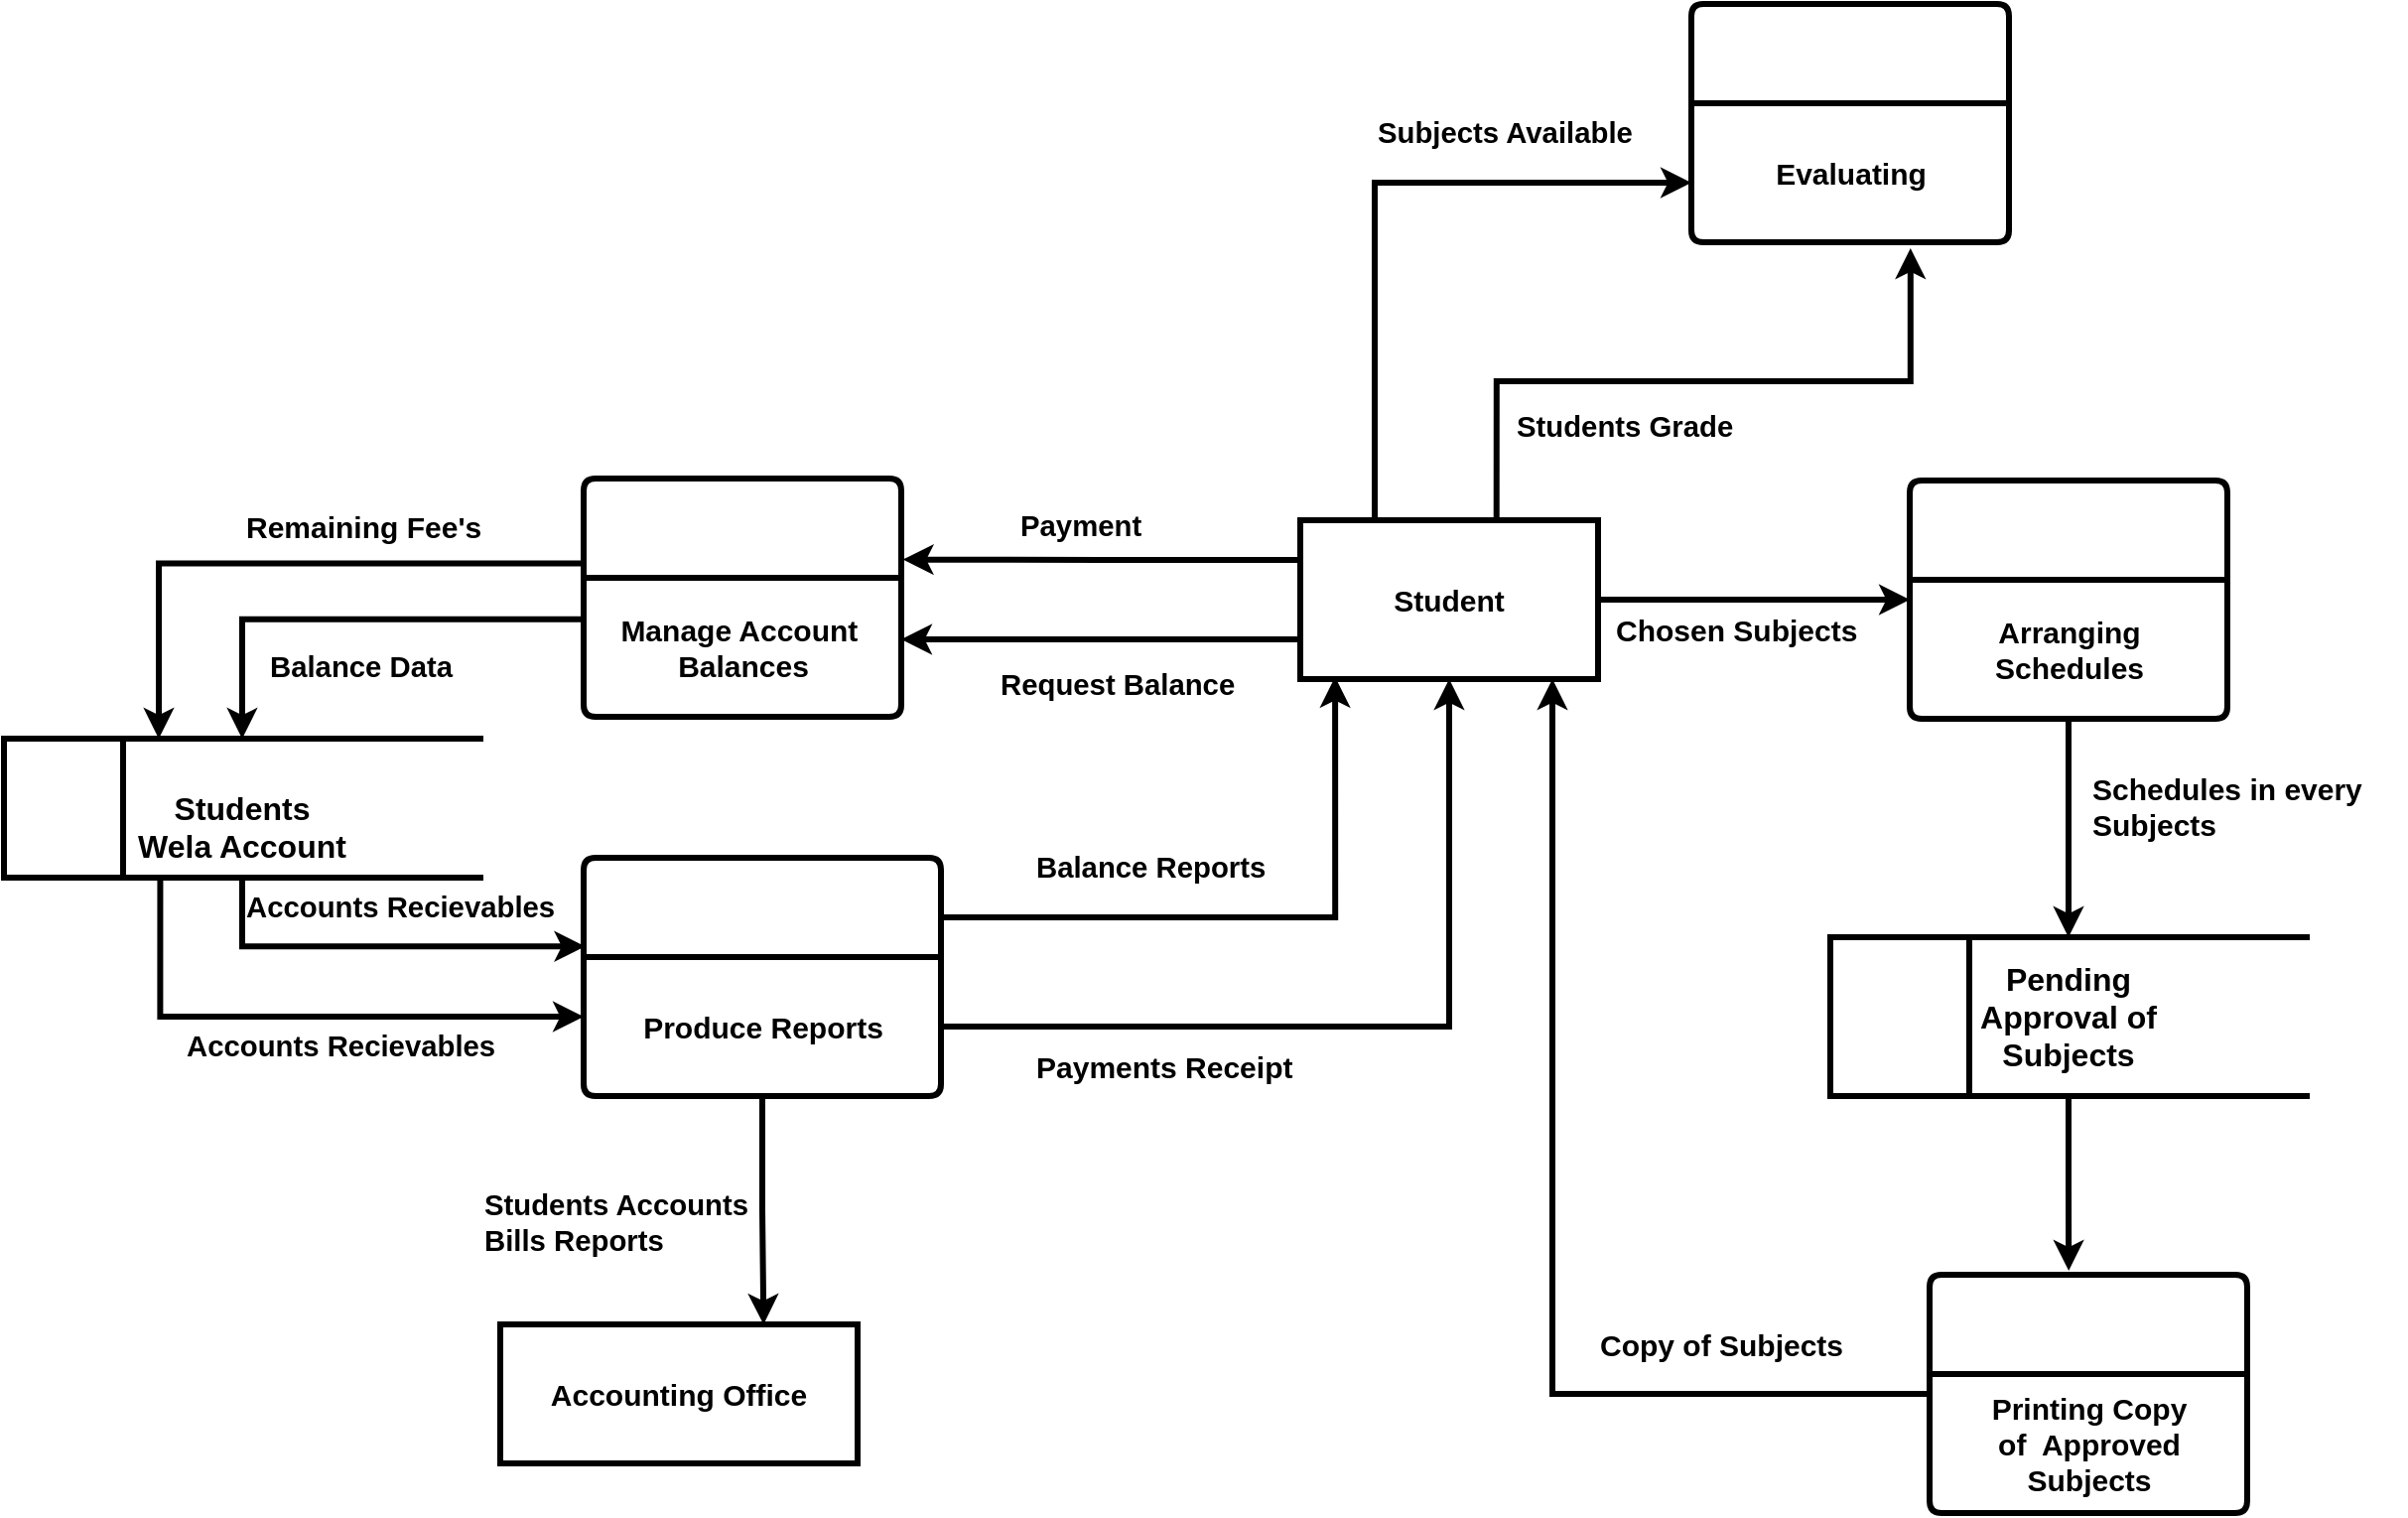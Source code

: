 <mxfile version="21.7.5" type="device">
  <diagram name="Page-1" id="HWuAZYa7vLfO5rIsiy_T">
    <mxGraphModel dx="1479" dy="1441" grid="1" gridSize="10" guides="1" tooltips="1" connect="1" arrows="1" fold="1" page="1" pageScale="1" pageWidth="850" pageHeight="1100" background="none" math="0" shadow="0">
      <root>
        <mxCell id="0" />
        <mxCell id="1" parent="0" />
        <mxCell id="ft1NnIo1mKDG3LehBfM9-3" value="" style="swimlane;childLayout=stackLayout;horizontal=1;startSize=50;horizontalStack=0;rounded=1;fontSize=14;fontStyle=0;strokeWidth=3;resizeParent=0;resizeLast=1;shadow=0;dashed=0;align=center;arcSize=4;whiteSpace=wrap;html=1;" parent="1" vertex="1">
          <mxGeometry x="340" y="-440" width="160" height="120" as="geometry">
            <mxRectangle x="70" y="100" width="80" height="50" as="alternateBounds" />
          </mxGeometry>
        </mxCell>
        <mxCell id="ft1NnIo1mKDG3LehBfM9-15" value="&lt;b&gt;&lt;font style=&quot;font-size: 15px;&quot;&gt;Evaluating&lt;/font&gt;&lt;/b&gt;&lt;span id=&quot;docs-internal-guid-b16e1cdb-7fff-e0be-6e62-8dd086bc350d&quot;&gt;&lt;/span&gt;&lt;span id=&quot;docs-internal-guid-b16e1cdb-7fff-e0be-6e62-8dd086bc350d&quot;&gt;&lt;/span&gt;" style="text;html=1;align=center;verticalAlign=middle;resizable=0;points=[];autosize=1;strokeColor=none;fillColor=none;" parent="ft1NnIo1mKDG3LehBfM9-3" vertex="1">
          <mxGeometry y="50" width="160" height="70" as="geometry" />
        </mxCell>
        <mxCell id="ft1NnIo1mKDG3LehBfM9-16" style="edgeStyle=orthogonalEdgeStyle;rounded=0;orthogonalLoop=1;jettySize=auto;html=1;entryX=0.69;entryY=1.043;entryDx=0;entryDy=0;strokeWidth=3;exitX=0.659;exitY=0.004;exitDx=0;exitDy=0;entryPerimeter=0;exitPerimeter=0;" parent="1" source="ft1NnIo1mKDG3LehBfM9-4" target="ft1NnIo1mKDG3LehBfM9-15" edge="1">
          <mxGeometry relative="1" as="geometry" />
        </mxCell>
        <mxCell id="ft1NnIo1mKDG3LehBfM9-24" style="edgeStyle=orthogonalEdgeStyle;rounded=0;orthogonalLoop=1;jettySize=auto;html=1;exitX=0;exitY=0.25;exitDx=0;exitDy=0;entryX=1.005;entryY=0.34;entryDx=0;entryDy=0;entryPerimeter=0;strokeWidth=3;" parent="1" source="ft1NnIo1mKDG3LehBfM9-4" target="ft1NnIo1mKDG3LehBfM9-22" edge="1">
          <mxGeometry relative="1" as="geometry">
            <mxPoint x="-48" y="-160" as="targetPoint" />
          </mxGeometry>
        </mxCell>
        <mxCell id="aCHUNYjd5ONpfvqQWO-F-3" style="edgeStyle=orthogonalEdgeStyle;rounded=0;orthogonalLoop=1;jettySize=auto;html=1;exitX=1;exitY=0.5;exitDx=0;exitDy=0;entryX=0;entryY=0.5;entryDx=0;entryDy=0;strokeWidth=3;" edge="1" parent="1" source="ft1NnIo1mKDG3LehBfM9-4" target="aCHUNYjd5ONpfvqQWO-F-1">
          <mxGeometry relative="1" as="geometry" />
        </mxCell>
        <mxCell id="aCHUNYjd5ONpfvqQWO-F-23" style="edgeStyle=orthogonalEdgeStyle;rounded=0;orthogonalLoop=1;jettySize=auto;html=1;exitX=0;exitY=0.75;exitDx=0;exitDy=0;strokeWidth=3;" edge="1" parent="1" source="ft1NnIo1mKDG3LehBfM9-4">
          <mxGeometry relative="1" as="geometry">
            <mxPoint x="-58" y="-120" as="targetPoint" />
          </mxGeometry>
        </mxCell>
        <mxCell id="aCHUNYjd5ONpfvqQWO-F-36" style="edgeStyle=orthogonalEdgeStyle;rounded=0;orthogonalLoop=1;jettySize=auto;html=1;exitX=0.25;exitY=0;exitDx=0;exitDy=0;entryX=0;entryY=0.75;entryDx=0;entryDy=0;strokeWidth=3;" edge="1" parent="1" source="ft1NnIo1mKDG3LehBfM9-4" target="ft1NnIo1mKDG3LehBfM9-3">
          <mxGeometry relative="1" as="geometry" />
        </mxCell>
        <mxCell id="ft1NnIo1mKDG3LehBfM9-4" value="&lt;b&gt;&lt;font style=&quot;font-size: 15px;&quot;&gt;Student&lt;/font&gt;&lt;/b&gt;" style="rounded=0;whiteSpace=wrap;html=1;strokeWidth=3;" parent="1" vertex="1">
          <mxGeometry x="143" y="-180" width="150" height="80" as="geometry" />
        </mxCell>
        <mxCell id="ft1NnIo1mKDG3LehBfM9-31" style="edgeStyle=orthogonalEdgeStyle;rounded=0;orthogonalLoop=1;jettySize=auto;html=1;exitX=0.328;exitY=1.01;exitDx=0;exitDy=0;strokeWidth=3;entryX=0;entryY=0.429;entryDx=0;entryDy=0;entryPerimeter=0;exitPerimeter=0;" parent="1" source="ft1NnIo1mKDG3LehBfM9-35" target="ft1NnIo1mKDG3LehBfM9-30" edge="1">
          <mxGeometry relative="1" as="geometry">
            <mxPoint x="-308" y="75" as="targetPoint" />
          </mxGeometry>
        </mxCell>
        <mxCell id="ft1NnIo1mKDG3LehBfM9-17" value="&lt;b style=&quot;font-weight:normal;&quot; id=&quot;docs-internal-guid-39375290-7fff-3938-4612-e801096b2502&quot;&gt;&lt;span style=&quot;font-size: 11pt; font-family: Arial, sans-serif; color: rgb(0, 0, 0); background-color: transparent; font-weight: 700; font-style: normal; font-variant: normal; text-decoration: none; vertical-align: baseline;&quot;&gt;Students Grade&lt;/span&gt;&lt;/b&gt;" style="text;whiteSpace=wrap;html=1;" parent="1" vertex="1">
          <mxGeometry x="250" y="-242" width="140" height="29" as="geometry" />
        </mxCell>
        <mxCell id="ft1NnIo1mKDG3LehBfM9-21" value="&lt;b style=&quot;font-weight:normal;&quot; id=&quot;docs-internal-guid-5a6dc2d1-7fff-d2d0-395e-1e1ae18f7ee9&quot;&gt;&lt;span style=&quot;font-size: 11pt; font-family: Arial, sans-serif; color: rgb(0, 0, 0); background-color: transparent; font-weight: 700; font-style: normal; font-variant: normal; text-decoration: none; vertical-align: baseline;&quot;&gt;Subjects Available&lt;/span&gt;&lt;/b&gt;" style="text;whiteSpace=wrap;html=1;" parent="1" vertex="1">
          <mxGeometry x="180" y="-390" width="160" height="40" as="geometry" />
        </mxCell>
        <mxCell id="ft1NnIo1mKDG3LehBfM9-26" style="edgeStyle=orthogonalEdgeStyle;rounded=0;orthogonalLoop=1;jettySize=auto;html=1;exitX=-0.005;exitY=0.356;exitDx=0;exitDy=0;exitPerimeter=0;strokeWidth=3;entryX=0.325;entryY=0;entryDx=0;entryDy=0;entryPerimeter=0;" parent="1" source="ft1NnIo1mKDG3LehBfM9-22" target="ft1NnIo1mKDG3LehBfM9-35" edge="1">
          <mxGeometry relative="1" as="geometry">
            <mxPoint x="-440" y="-80" as="targetPoint" />
          </mxGeometry>
        </mxCell>
        <mxCell id="ft1NnIo1mKDG3LehBfM9-22" value="" style="swimlane;childLayout=stackLayout;horizontal=1;startSize=50;horizontalStack=0;rounded=1;fontSize=14;fontStyle=0;strokeWidth=3;resizeParent=0;resizeLast=1;shadow=0;dashed=0;align=center;arcSize=4;whiteSpace=wrap;html=1;" parent="1" vertex="1">
          <mxGeometry x="-218" y="-201" width="160" height="120" as="geometry">
            <mxRectangle x="70" y="100" width="80" height="50" as="alternateBounds" />
          </mxGeometry>
        </mxCell>
        <mxCell id="ft1NnIo1mKDG3LehBfM9-23" value="&lt;span style=&quot;font-size: 15px;&quot;&gt;&lt;b&gt;Manage Account&amp;nbsp;&lt;br&gt;Balances&lt;br&gt;&lt;/b&gt;&lt;/span&gt;" style="text;html=1;align=center;verticalAlign=middle;resizable=0;points=[];autosize=1;strokeColor=none;fillColor=none;" parent="ft1NnIo1mKDG3LehBfM9-22" vertex="1">
          <mxGeometry y="50" width="160" height="70" as="geometry" />
        </mxCell>
        <mxCell id="aCHUNYjd5ONpfvqQWO-F-26" style="edgeStyle=orthogonalEdgeStyle;rounded=0;orthogonalLoop=1;jettySize=auto;html=1;exitX=1;exitY=0.25;exitDx=0;exitDy=0;entryX=0.117;entryY=0.986;entryDx=0;entryDy=0;entryPerimeter=0;strokeWidth=3;" edge="1" parent="1" source="ft1NnIo1mKDG3LehBfM9-29" target="ft1NnIo1mKDG3LehBfM9-4">
          <mxGeometry relative="1" as="geometry" />
        </mxCell>
        <mxCell id="aCHUNYjd5ONpfvqQWO-F-34" style="edgeStyle=orthogonalEdgeStyle;rounded=0;orthogonalLoop=1;jettySize=auto;html=1;entryX=0.737;entryY=0;entryDx=0;entryDy=0;entryPerimeter=0;strokeWidth=3;" edge="1" parent="1" source="ft1NnIo1mKDG3LehBfM9-29" target="ft1NnIo1mKDG3LehBfM9-50">
          <mxGeometry relative="1" as="geometry" />
        </mxCell>
        <mxCell id="ft1NnIo1mKDG3LehBfM9-29" value="" style="swimlane;childLayout=stackLayout;horizontal=1;startSize=50;horizontalStack=0;rounded=1;fontSize=14;fontStyle=0;strokeWidth=3;resizeParent=0;resizeLast=1;shadow=0;dashed=0;align=center;arcSize=4;whiteSpace=wrap;html=1;" parent="1" vertex="1">
          <mxGeometry x="-218" y="-10" width="180" height="120" as="geometry">
            <mxRectangle x="70" y="100" width="80" height="50" as="alternateBounds" />
          </mxGeometry>
        </mxCell>
        <mxCell id="ft1NnIo1mKDG3LehBfM9-30" value="&lt;span style=&quot;font-size: 15px;&quot;&gt;&lt;b&gt;Produce Reports&lt;/b&gt;&lt;/span&gt;" style="text;html=1;align=center;verticalAlign=middle;resizable=0;points=[];autosize=1;strokeColor=none;fillColor=none;" parent="ft1NnIo1mKDG3LehBfM9-29" vertex="1">
          <mxGeometry y="50" width="180" height="70" as="geometry" />
        </mxCell>
        <mxCell id="ft1NnIo1mKDG3LehBfM9-32" style="edgeStyle=orthogonalEdgeStyle;rounded=0;orthogonalLoop=1;jettySize=auto;html=1;strokeWidth=3;entryX=0.5;entryY=1;entryDx=0;entryDy=0;" parent="1" source="ft1NnIo1mKDG3LehBfM9-30" target="ft1NnIo1mKDG3LehBfM9-4" edge="1">
          <mxGeometry relative="1" as="geometry" />
        </mxCell>
        <mxCell id="ft1NnIo1mKDG3LehBfM9-33" value="&lt;b style=&quot;font-weight:normal;&quot; id=&quot;docs-internal-guid-5a6dc2d1-7fff-d2d0-395e-1e1ae18f7ee9&quot;&gt;&lt;span style=&quot;font-size: 11pt; font-family: Arial, sans-serif; color: rgb(0, 0, 0); background-color: transparent; font-weight: 700; font-style: normal; font-variant: normal; text-decoration: none; vertical-align: baseline;&quot;&gt;Request Balance&lt;/span&gt;&lt;/b&gt;" style="text;whiteSpace=wrap;html=1;rotation=0;" parent="1" vertex="1">
          <mxGeometry x="-10" y="-112" width="160" height="40" as="geometry" />
        </mxCell>
        <mxCell id="ft1NnIo1mKDG3LehBfM9-34" value="" style="group;strokeWidth=3;" parent="1" vertex="1" connectable="0">
          <mxGeometry x="-450" y="-70" width="180" height="70" as="geometry" />
        </mxCell>
        <mxCell id="ft1NnIo1mKDG3LehBfM9-35" value="&lt;span style=&quot;font-size: 16px;&quot;&gt;&lt;b&gt;&lt;br&gt;Students&lt;br&gt;Wela Account&lt;br&gt;&lt;/b&gt;&lt;/span&gt;" style="shape=partialRectangle;whiteSpace=wrap;html=1;left=0;right=0;fillColor=none;strokeWidth=3;" parent="ft1NnIo1mKDG3LehBfM9-34" vertex="1">
          <mxGeometry x="-60" width="240" height="70" as="geometry" />
        </mxCell>
        <mxCell id="ft1NnIo1mKDG3LehBfM9-36" value="" style="endArrow=none;html=1;rounded=0;exitX=0.25;exitY=1;exitDx=0;exitDy=0;entryX=0.25;entryY=0;entryDx=0;entryDy=0;strokeWidth=3;" parent="ft1NnIo1mKDG3LehBfM9-34" source="ft1NnIo1mKDG3LehBfM9-35" target="ft1NnIo1mKDG3LehBfM9-35" edge="1">
          <mxGeometry width="50" height="50" relative="1" as="geometry">
            <mxPoint x="187.5" y="105.0" as="sourcePoint" />
            <mxPoint x="262.5" y="30.0" as="targetPoint" />
          </mxGeometry>
        </mxCell>
        <mxCell id="ft1NnIo1mKDG3LehBfM9-37" value="" style="endArrow=none;html=1;rounded=0;exitX=0;exitY=1;exitDx=0;exitDy=0;entryX=0;entryY=0;entryDx=0;entryDy=0;strokeWidth=3;" parent="ft1NnIo1mKDG3LehBfM9-34" source="ft1NnIo1mKDG3LehBfM9-35" target="ft1NnIo1mKDG3LehBfM9-35" edge="1">
          <mxGeometry width="50" height="50" relative="1" as="geometry">
            <mxPoint x="60.0" y="105.0" as="sourcePoint" />
            <mxPoint x="60.0" y="15.0" as="targetPoint" />
          </mxGeometry>
        </mxCell>
        <mxCell id="aCHUNYjd5ONpfvqQWO-F-25" style="edgeStyle=orthogonalEdgeStyle;rounded=0;orthogonalLoop=1;jettySize=auto;html=1;entryX=0.5;entryY=0;entryDx=0;entryDy=0;strokeWidth=3;exitX=0.008;exitY=0.298;exitDx=0;exitDy=0;exitPerimeter=0;" edge="1" parent="1" source="ft1NnIo1mKDG3LehBfM9-23" target="ft1NnIo1mKDG3LehBfM9-35">
          <mxGeometry relative="1" as="geometry">
            <mxPoint x="-220" y="-130" as="sourcePoint" />
          </mxGeometry>
        </mxCell>
        <mxCell id="ft1NnIo1mKDG3LehBfM9-38" value="&lt;font face=&quot;Arial, sans-serif&quot;&gt;&lt;span style=&quot;font-size: 14.667px;&quot;&gt;&lt;b&gt;Balance Data&lt;/b&gt;&lt;/span&gt;&lt;/font&gt;" style="text;whiteSpace=wrap;html=1;" parent="1" vertex="1">
          <mxGeometry x="-378" y="-121" width="160" height="40" as="geometry" />
        </mxCell>
        <mxCell id="ft1NnIo1mKDG3LehBfM9-40" value="&lt;font face=&quot;Arial, sans-serif&quot;&gt;&lt;span style=&quot;font-size: 14.667px;&quot;&gt;&lt;b&gt;Balance Reports&lt;/b&gt;&lt;/span&gt;&lt;/font&gt;" style="text;whiteSpace=wrap;html=1;" parent="1" vertex="1">
          <mxGeometry x="8" y="-20" width="160" height="40" as="geometry" />
        </mxCell>
        <mxCell id="ft1NnIo1mKDG3LehBfM9-46" value="&lt;font face=&quot;Arial, sans-serif&quot;&gt;&lt;span style=&quot;font-size: 14.667px;&quot;&gt;&lt;b&gt;Payment&lt;/b&gt;&lt;/span&gt;&lt;/font&gt;" style="text;whiteSpace=wrap;html=1;" parent="1" vertex="1">
          <mxGeometry y="-192" width="160" height="40" as="geometry" />
        </mxCell>
        <mxCell id="ft1NnIo1mKDG3LehBfM9-49" value="&lt;font size=&quot;1&quot; face=&quot;Arial, sans-serif&quot;&gt;&lt;b style=&quot;font-size: 15px;&quot;&gt;Payments Receipt&lt;/b&gt;&lt;/font&gt;" style="text;whiteSpace=wrap;html=1;rotation=0;" parent="1" vertex="1">
          <mxGeometry x="8" y="80" width="145.5" height="40" as="geometry" />
        </mxCell>
        <mxCell id="ft1NnIo1mKDG3LehBfM9-50" value="&lt;b&gt;&lt;font style=&quot;font-size: 15px;&quot;&gt;Accounting Office&lt;/font&gt;&lt;/b&gt;" style="rounded=0;whiteSpace=wrap;html=1;strokeWidth=3;" parent="1" vertex="1">
          <mxGeometry x="-260" y="225" width="180" height="70" as="geometry" />
        </mxCell>
        <mxCell id="ft1NnIo1mKDG3LehBfM9-58" value="&lt;div style=&quot;text-align: right;&quot;&gt;&lt;span style=&quot;font-size: 15px;&quot;&gt;&lt;b&gt;Remaining Fee&#39;s&lt;/b&gt;&lt;/span&gt;&lt;/div&gt;" style="text;whiteSpace=wrap;html=1;" parent="1" vertex="1">
          <mxGeometry x="-390" y="-192" width="160" height="40" as="geometry" />
        </mxCell>
        <mxCell id="aCHUNYjd5ONpfvqQWO-F-12" style="edgeStyle=orthogonalEdgeStyle;rounded=0;orthogonalLoop=1;jettySize=auto;html=1;entryX=0.5;entryY=0;entryDx=0;entryDy=0;strokeWidth=3;" edge="1" parent="1" source="aCHUNYjd5ONpfvqQWO-F-1" target="aCHUNYjd5ONpfvqQWO-F-6">
          <mxGeometry relative="1" as="geometry" />
        </mxCell>
        <mxCell id="aCHUNYjd5ONpfvqQWO-F-1" value="" style="swimlane;childLayout=stackLayout;horizontal=1;startSize=50;horizontalStack=0;rounded=1;fontSize=14;fontStyle=0;strokeWidth=3;resizeParent=0;resizeLast=1;shadow=0;dashed=0;align=center;arcSize=4;whiteSpace=wrap;html=1;" vertex="1" parent="1">
          <mxGeometry x="450" y="-200" width="160" height="120" as="geometry">
            <mxRectangle x="70" y="100" width="80" height="50" as="alternateBounds" />
          </mxGeometry>
        </mxCell>
        <mxCell id="aCHUNYjd5ONpfvqQWO-F-2" value="&lt;span style=&quot;font-size: 15px;&quot;&gt;&lt;b&gt;Arranging &lt;br&gt;Schedules&lt;/b&gt;&lt;/span&gt;" style="text;html=1;align=center;verticalAlign=middle;resizable=0;points=[];autosize=1;strokeColor=none;fillColor=none;" vertex="1" parent="aCHUNYjd5ONpfvqQWO-F-1">
          <mxGeometry y="50" width="160" height="70" as="geometry" />
        </mxCell>
        <mxCell id="aCHUNYjd5ONpfvqQWO-F-4" value="&lt;font face=&quot;Arial, sans-serif&quot;&gt;&lt;span style=&quot;font-size: 15px;&quot;&gt;&lt;b&gt;Chosen Subjects&lt;/b&gt;&lt;/span&gt;&lt;/font&gt;" style="text;whiteSpace=wrap;html=1;" vertex="1" parent="1">
          <mxGeometry x="300" y="-140" width="130" height="40" as="geometry" />
        </mxCell>
        <mxCell id="aCHUNYjd5ONpfvqQWO-F-8" value="" style="group" vertex="1" connectable="0" parent="1">
          <mxGeometry x="410" y="30" width="240" height="80" as="geometry" />
        </mxCell>
        <mxCell id="aCHUNYjd5ONpfvqQWO-F-6" value="&lt;span style=&quot;font-size: 16px;&quot;&gt;&lt;b&gt;Pending &lt;br&gt;Approval of&lt;br&gt;Subjects&lt;br&gt;&lt;/b&gt;&lt;/span&gt;" style="shape=partialRectangle;whiteSpace=wrap;html=1;left=0;right=0;fillColor=none;strokeWidth=3;" vertex="1" parent="aCHUNYjd5ONpfvqQWO-F-8">
          <mxGeometry width="240" height="80" as="geometry" />
        </mxCell>
        <mxCell id="aCHUNYjd5ONpfvqQWO-F-7" value="" style="shape=partialRectangle;whiteSpace=wrap;html=1;top=0;bottom=0;fillColor=none;strokeWidth=3;" vertex="1" parent="aCHUNYjd5ONpfvqQWO-F-8">
          <mxGeometry width="70" height="80" as="geometry" />
        </mxCell>
        <mxCell id="aCHUNYjd5ONpfvqQWO-F-13" value="&lt;font face=&quot;Arial, sans-serif&quot;&gt;&lt;span style=&quot;font-size: 15px;&quot;&gt;&lt;b&gt;Schedules in every Subjects&lt;/b&gt;&lt;/span&gt;&lt;/font&gt;" style="text;whiteSpace=wrap;html=1;" vertex="1" parent="1">
          <mxGeometry x="540" y="-60" width="160" height="40" as="geometry" />
        </mxCell>
        <mxCell id="aCHUNYjd5ONpfvqQWO-F-18" style="edgeStyle=orthogonalEdgeStyle;rounded=0;orthogonalLoop=1;jettySize=auto;html=1;strokeWidth=3;" edge="1" parent="1" source="aCHUNYjd5ONpfvqQWO-F-14">
          <mxGeometry relative="1" as="geometry">
            <mxPoint x="270" y="-100" as="targetPoint" />
            <Array as="points">
              <mxPoint x="270" y="260" />
              <mxPoint x="270" y="-100" />
            </Array>
          </mxGeometry>
        </mxCell>
        <mxCell id="aCHUNYjd5ONpfvqQWO-F-14" value="" style="swimlane;childLayout=stackLayout;horizontal=1;startSize=50;horizontalStack=0;rounded=1;fontSize=14;fontStyle=0;strokeWidth=3;resizeParent=0;resizeLast=1;shadow=0;dashed=0;align=center;arcSize=4;whiteSpace=wrap;html=1;" vertex="1" parent="1">
          <mxGeometry x="460" y="200" width="160" height="120" as="geometry">
            <mxRectangle x="70" y="100" width="80" height="50" as="alternateBounds" />
          </mxGeometry>
        </mxCell>
        <mxCell id="aCHUNYjd5ONpfvqQWO-F-15" value="&lt;span style=&quot;font-size: 15px;&quot;&gt;&lt;b&gt;Printing Copy &lt;br&gt;of&amp;nbsp; Approved &lt;br&gt;Subjects&lt;/b&gt;&lt;/span&gt;" style="text;html=1;align=center;verticalAlign=middle;resizable=0;points=[];autosize=1;strokeColor=none;fillColor=none;" vertex="1" parent="aCHUNYjd5ONpfvqQWO-F-14">
          <mxGeometry y="50" width="160" height="70" as="geometry" />
        </mxCell>
        <mxCell id="aCHUNYjd5ONpfvqQWO-F-16" style="edgeStyle=orthogonalEdgeStyle;rounded=0;orthogonalLoop=1;jettySize=auto;html=1;entryX=0.438;entryY=-0.017;entryDx=0;entryDy=0;entryPerimeter=0;strokeWidth=3;" edge="1" parent="1" source="aCHUNYjd5ONpfvqQWO-F-6" target="aCHUNYjd5ONpfvqQWO-F-14">
          <mxGeometry relative="1" as="geometry" />
        </mxCell>
        <mxCell id="aCHUNYjd5ONpfvqQWO-F-20" value="&lt;font face=&quot;Arial, sans-serif&quot;&gt;&lt;span style=&quot;font-size: 15px;&quot;&gt;&lt;b&gt;Copy of Subjects&lt;/b&gt;&lt;/span&gt;&lt;/font&gt;" style="text;whiteSpace=wrap;html=1;rotation=0;" vertex="1" parent="1">
          <mxGeometry x="292" y="220" width="131" height="40" as="geometry" />
        </mxCell>
        <mxCell id="aCHUNYjd5ONpfvqQWO-F-21" value="&lt;font face=&quot;Arial, sans-serif&quot;&gt;&lt;span style=&quot;font-size: 14.667px;&quot;&gt;&lt;b&gt;Accounts Recievables&lt;/b&gt;&lt;/span&gt;&lt;/font&gt;" style="text;whiteSpace=wrap;html=1;" vertex="1" parent="1">
          <mxGeometry x="-420" y="70" width="160" height="40" as="geometry" />
        </mxCell>
        <mxCell id="aCHUNYjd5ONpfvqQWO-F-22" value="&lt;font face=&quot;Arial, sans-serif&quot;&gt;&lt;span style=&quot;font-size: 14.667px;&quot;&gt;&lt;b&gt;Students Accounts Bills Reports&lt;/b&gt;&lt;/span&gt;&lt;/font&gt;" style="text;whiteSpace=wrap;html=1;" vertex="1" parent="1">
          <mxGeometry x="-270" y="150" width="160" height="40" as="geometry" />
        </mxCell>
        <mxCell id="aCHUNYjd5ONpfvqQWO-F-29" style="edgeStyle=orthogonalEdgeStyle;rounded=0;orthogonalLoop=1;jettySize=auto;html=1;exitX=0.5;exitY=1;exitDx=0;exitDy=0;entryX=0.004;entryY=0.372;entryDx=0;entryDy=0;entryPerimeter=0;strokeWidth=3;" edge="1" parent="1" source="ft1NnIo1mKDG3LehBfM9-35" target="ft1NnIo1mKDG3LehBfM9-29">
          <mxGeometry relative="1" as="geometry" />
        </mxCell>
        <mxCell id="aCHUNYjd5ONpfvqQWO-F-32" value="&lt;font face=&quot;Arial, sans-serif&quot;&gt;&lt;span style=&quot;font-size: 14.667px;&quot;&gt;&lt;b&gt;Accounts Recievables&lt;/b&gt;&lt;/span&gt;&lt;/font&gt;" style="text;whiteSpace=wrap;html=1;" vertex="1" parent="1">
          <mxGeometry x="-390" width="160" height="40" as="geometry" />
        </mxCell>
      </root>
    </mxGraphModel>
  </diagram>
</mxfile>
